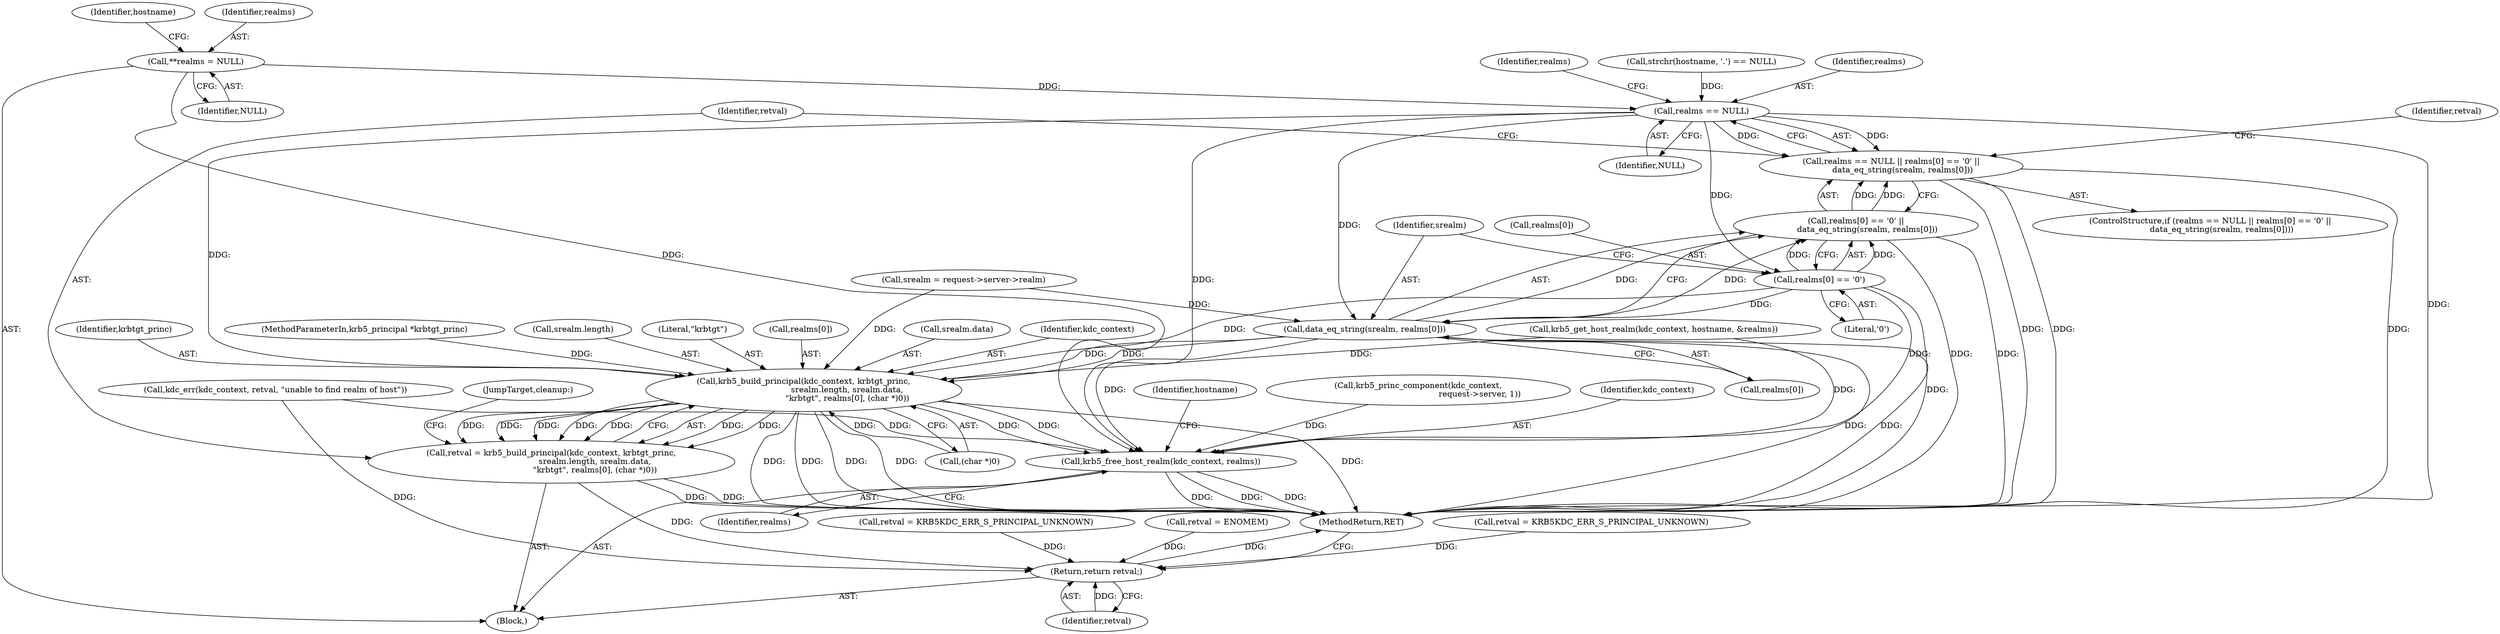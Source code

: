 digraph "0_krb5_4c023ba43c16396f0d199e2df1cfa59b88b62acc_0@pointer" {
"1000113" [label="(Call,**realms = NULL)"];
"1000176" [label="(Call,realms == NULL)"];
"1000175" [label="(Call,realms == NULL || realms[0] == '\0' ||\n         data_eq_string(srealm, realms[0]))"];
"1000180" [label="(Call,realms[0] == '\0')"];
"1000179" [label="(Call,realms[0] == '\0' ||\n         data_eq_string(srealm, realms[0]))"];
"1000185" [label="(Call,data_eq_string(srealm, realms[0]))"];
"1000197" [label="(Call,krb5_build_principal(kdc_context, krbtgt_princ,\n                                  srealm.length, srealm.data,\n                                  \"krbtgt\", realms[0], (char *)0))"];
"1000195" [label="(Call,retval = krb5_build_principal(kdc_context, krbtgt_princ,\n                                  srealm.length, srealm.data,\n                                  \"krbtgt\", realms[0], (char *)0))"];
"1000219" [label="(Return,return retval;)"];
"1000214" [label="(Call,krb5_free_host_realm(kdc_context, realms))"];
"1000221" [label="(MethodReturn,RET)"];
"1000192" [label="(Identifier,retval)"];
"1000174" [label="(ControlStructure,if (realms == NULL || realms[0] == '\0' ||\n         data_eq_string(srealm, realms[0])))"];
"1000185" [label="(Call,data_eq_string(srealm, realms[0]))"];
"1000210" [label="(Call,(char *)0)"];
"1000113" [label="(Call,**realms = NULL)"];
"1000198" [label="(Identifier,kdc_context)"];
"1000187" [label="(Call,realms[0])"];
"1000199" [label="(Identifier,krbtgt_princ)"];
"1000115" [label="(Identifier,NULL)"];
"1000169" [label="(Call,kdc_err(kdc_context, retval, \"unable to find realm of host\"))"];
"1000106" [label="(MethodParameterIn,krb5_principal *krbtgt_princ)"];
"1000175" [label="(Call,realms == NULL || realms[0] == '\0' ||\n         data_eq_string(srealm, realms[0]))"];
"1000218" [label="(Identifier,hostname)"];
"1000178" [label="(Identifier,NULL)"];
"1000200" [label="(Call,srealm.length)"];
"1000197" [label="(Call,krb5_build_principal(kdc_context, krbtgt_princ,\n                                  srealm.length, srealm.data,\n                                  \"krbtgt\", realms[0], (char *)0))"];
"1000177" [label="(Identifier,realms)"];
"1000182" [label="(Identifier,realms)"];
"1000179" [label="(Call,realms[0] == '\0' ||\n         data_eq_string(srealm, realms[0]))"];
"1000219" [label="(Return,return retval;)"];
"1000118" [label="(Identifier,hostname)"];
"1000181" [label="(Call,realms[0])"];
"1000214" [label="(Call,krb5_free_host_realm(kdc_context, realms))"];
"1000195" [label="(Call,retval = krb5_build_principal(kdc_context, krbtgt_princ,\n                                  srealm.length, srealm.data,\n                                  \"krbtgt\", realms[0], (char *)0))"];
"1000216" [label="(Identifier,realms)"];
"1000191" [label="(Call,retval = KRB5KDC_ERR_S_PRINCIPAL_UNKNOWN)"];
"1000213" [label="(JumpTarget,cleanup:)"];
"1000137" [label="(Call,krb5_princ_component(kdc_context,\n                                                request->server, 1))"];
"1000107" [label="(Block,)"];
"1000121" [label="(Call,srealm = request->server->realm)"];
"1000206" [label="(Literal,\"krbtgt\")"];
"1000153" [label="(Call,strchr(hostname, '.') == NULL)"];
"1000114" [label="(Identifier,realms)"];
"1000161" [label="(Call,krb5_get_host_realm(kdc_context, hostname, &realms))"];
"1000186" [label="(Identifier,srealm)"];
"1000176" [label="(Call,realms == NULL)"];
"1000148" [label="(Call,retval = ENOMEM)"];
"1000180" [label="(Call,realms[0] == '\0')"];
"1000220" [label="(Identifier,retval)"];
"1000207" [label="(Call,realms[0])"];
"1000109" [label="(Call,retval = KRB5KDC_ERR_S_PRINCIPAL_UNKNOWN)"];
"1000196" [label="(Identifier,retval)"];
"1000203" [label="(Call,srealm.data)"];
"1000215" [label="(Identifier,kdc_context)"];
"1000184" [label="(Literal,'\0')"];
"1000113" -> "1000107"  [label="AST: "];
"1000113" -> "1000115"  [label="CFG: "];
"1000114" -> "1000113"  [label="AST: "];
"1000115" -> "1000113"  [label="AST: "];
"1000118" -> "1000113"  [label="CFG: "];
"1000113" -> "1000176"  [label="DDG: "];
"1000113" -> "1000214"  [label="DDG: "];
"1000176" -> "1000175"  [label="AST: "];
"1000176" -> "1000178"  [label="CFG: "];
"1000177" -> "1000176"  [label="AST: "];
"1000178" -> "1000176"  [label="AST: "];
"1000182" -> "1000176"  [label="CFG: "];
"1000175" -> "1000176"  [label="CFG: "];
"1000176" -> "1000221"  [label="DDG: "];
"1000176" -> "1000175"  [label="DDG: "];
"1000176" -> "1000175"  [label="DDG: "];
"1000153" -> "1000176"  [label="DDG: "];
"1000176" -> "1000180"  [label="DDG: "];
"1000176" -> "1000185"  [label="DDG: "];
"1000176" -> "1000197"  [label="DDG: "];
"1000176" -> "1000214"  [label="DDG: "];
"1000175" -> "1000174"  [label="AST: "];
"1000175" -> "1000179"  [label="CFG: "];
"1000179" -> "1000175"  [label="AST: "];
"1000192" -> "1000175"  [label="CFG: "];
"1000196" -> "1000175"  [label="CFG: "];
"1000175" -> "1000221"  [label="DDG: "];
"1000175" -> "1000221"  [label="DDG: "];
"1000175" -> "1000221"  [label="DDG: "];
"1000179" -> "1000175"  [label="DDG: "];
"1000179" -> "1000175"  [label="DDG: "];
"1000180" -> "1000179"  [label="AST: "];
"1000180" -> "1000184"  [label="CFG: "];
"1000181" -> "1000180"  [label="AST: "];
"1000184" -> "1000180"  [label="AST: "];
"1000186" -> "1000180"  [label="CFG: "];
"1000179" -> "1000180"  [label="CFG: "];
"1000180" -> "1000221"  [label="DDG: "];
"1000180" -> "1000179"  [label="DDG: "];
"1000180" -> "1000179"  [label="DDG: "];
"1000180" -> "1000185"  [label="DDG: "];
"1000180" -> "1000197"  [label="DDG: "];
"1000180" -> "1000214"  [label="DDG: "];
"1000179" -> "1000185"  [label="CFG: "];
"1000185" -> "1000179"  [label="AST: "];
"1000179" -> "1000221"  [label="DDG: "];
"1000179" -> "1000221"  [label="DDG: "];
"1000185" -> "1000179"  [label="DDG: "];
"1000185" -> "1000179"  [label="DDG: "];
"1000185" -> "1000187"  [label="CFG: "];
"1000186" -> "1000185"  [label="AST: "];
"1000187" -> "1000185"  [label="AST: "];
"1000185" -> "1000221"  [label="DDG: "];
"1000185" -> "1000221"  [label="DDG: "];
"1000121" -> "1000185"  [label="DDG: "];
"1000185" -> "1000197"  [label="DDG: "];
"1000185" -> "1000197"  [label="DDG: "];
"1000185" -> "1000214"  [label="DDG: "];
"1000197" -> "1000195"  [label="AST: "];
"1000197" -> "1000210"  [label="CFG: "];
"1000198" -> "1000197"  [label="AST: "];
"1000199" -> "1000197"  [label="AST: "];
"1000200" -> "1000197"  [label="AST: "];
"1000203" -> "1000197"  [label="AST: "];
"1000206" -> "1000197"  [label="AST: "];
"1000207" -> "1000197"  [label="AST: "];
"1000210" -> "1000197"  [label="AST: "];
"1000195" -> "1000197"  [label="CFG: "];
"1000197" -> "1000221"  [label="DDG: "];
"1000197" -> "1000221"  [label="DDG: "];
"1000197" -> "1000221"  [label="DDG: "];
"1000197" -> "1000221"  [label="DDG: "];
"1000197" -> "1000221"  [label="DDG: "];
"1000197" -> "1000195"  [label="DDG: "];
"1000197" -> "1000195"  [label="DDG: "];
"1000197" -> "1000195"  [label="DDG: "];
"1000197" -> "1000195"  [label="DDG: "];
"1000197" -> "1000195"  [label="DDG: "];
"1000197" -> "1000195"  [label="DDG: "];
"1000197" -> "1000195"  [label="DDG: "];
"1000161" -> "1000197"  [label="DDG: "];
"1000106" -> "1000197"  [label="DDG: "];
"1000121" -> "1000197"  [label="DDG: "];
"1000210" -> "1000197"  [label="DDG: "];
"1000197" -> "1000214"  [label="DDG: "];
"1000197" -> "1000214"  [label="DDG: "];
"1000195" -> "1000107"  [label="AST: "];
"1000196" -> "1000195"  [label="AST: "];
"1000213" -> "1000195"  [label="CFG: "];
"1000195" -> "1000221"  [label="DDG: "];
"1000195" -> "1000221"  [label="DDG: "];
"1000195" -> "1000219"  [label="DDG: "];
"1000219" -> "1000107"  [label="AST: "];
"1000219" -> "1000220"  [label="CFG: "];
"1000220" -> "1000219"  [label="AST: "];
"1000221" -> "1000219"  [label="CFG: "];
"1000219" -> "1000221"  [label="DDG: "];
"1000220" -> "1000219"  [label="DDG: "];
"1000148" -> "1000219"  [label="DDG: "];
"1000109" -> "1000219"  [label="DDG: "];
"1000169" -> "1000219"  [label="DDG: "];
"1000191" -> "1000219"  [label="DDG: "];
"1000214" -> "1000107"  [label="AST: "];
"1000214" -> "1000216"  [label="CFG: "];
"1000215" -> "1000214"  [label="AST: "];
"1000216" -> "1000214"  [label="AST: "];
"1000218" -> "1000214"  [label="CFG: "];
"1000214" -> "1000221"  [label="DDG: "];
"1000214" -> "1000221"  [label="DDG: "];
"1000214" -> "1000221"  [label="DDG: "];
"1000169" -> "1000214"  [label="DDG: "];
"1000137" -> "1000214"  [label="DDG: "];
"1000161" -> "1000214"  [label="DDG: "];
}
